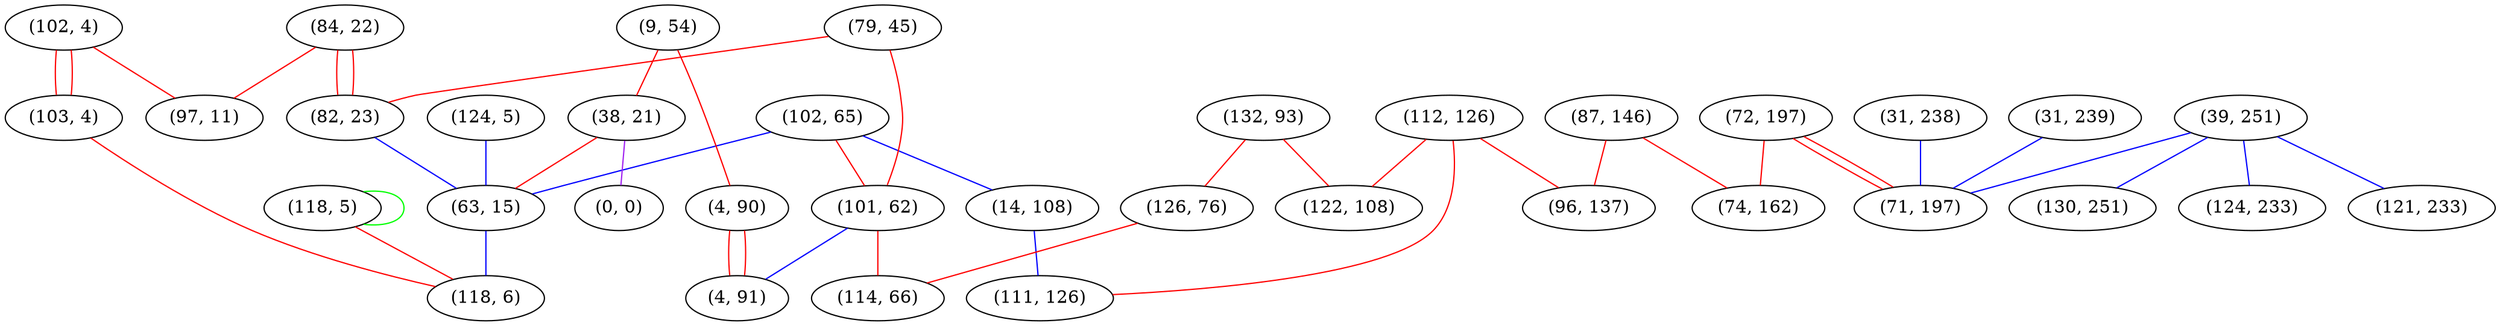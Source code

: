 graph "" {
"(124, 5)";
"(84, 22)";
"(112, 126)";
"(102, 65)";
"(31, 239)";
"(14, 108)";
"(72, 197)";
"(132, 93)";
"(126, 76)";
"(79, 45)";
"(9, 54)";
"(38, 21)";
"(4, 90)";
"(31, 238)";
"(87, 146)";
"(101, 62)";
"(0, 0)";
"(102, 4)";
"(39, 251)";
"(4, 91)";
"(103, 4)";
"(71, 197)";
"(118, 5)";
"(96, 137)";
"(130, 251)";
"(74, 162)";
"(82, 23)";
"(114, 66)";
"(111, 126)";
"(124, 233)";
"(63, 15)";
"(121, 233)";
"(118, 6)";
"(97, 11)";
"(122, 108)";
"(124, 5)" -- "(63, 15)"  [color=blue, key=0, weight=3];
"(84, 22)" -- "(82, 23)"  [color=red, key=0, weight=1];
"(84, 22)" -- "(82, 23)"  [color=red, key=1, weight=1];
"(84, 22)" -- "(97, 11)"  [color=red, key=0, weight=1];
"(112, 126)" -- "(96, 137)"  [color=red, key=0, weight=1];
"(112, 126)" -- "(111, 126)"  [color=red, key=0, weight=1];
"(112, 126)" -- "(122, 108)"  [color=red, key=0, weight=1];
"(102, 65)" -- "(101, 62)"  [color=red, key=0, weight=1];
"(102, 65)" -- "(14, 108)"  [color=blue, key=0, weight=3];
"(102, 65)" -- "(63, 15)"  [color=blue, key=0, weight=3];
"(31, 239)" -- "(71, 197)"  [color=blue, key=0, weight=3];
"(14, 108)" -- "(111, 126)"  [color=blue, key=0, weight=3];
"(72, 197)" -- "(71, 197)"  [color=red, key=0, weight=1];
"(72, 197)" -- "(71, 197)"  [color=red, key=1, weight=1];
"(72, 197)" -- "(74, 162)"  [color=red, key=0, weight=1];
"(132, 93)" -- "(126, 76)"  [color=red, key=0, weight=1];
"(132, 93)" -- "(122, 108)"  [color=red, key=0, weight=1];
"(126, 76)" -- "(114, 66)"  [color=red, key=0, weight=1];
"(79, 45)" -- "(101, 62)"  [color=red, key=0, weight=1];
"(79, 45)" -- "(82, 23)"  [color=red, key=0, weight=1];
"(9, 54)" -- "(4, 90)"  [color=red, key=0, weight=1];
"(9, 54)" -- "(38, 21)"  [color=red, key=0, weight=1];
"(38, 21)" -- "(0, 0)"  [color=purple, key=0, weight=4];
"(38, 21)" -- "(63, 15)"  [color=red, key=0, weight=1];
"(4, 90)" -- "(4, 91)"  [color=red, key=0, weight=1];
"(4, 90)" -- "(4, 91)"  [color=red, key=1, weight=1];
"(31, 238)" -- "(71, 197)"  [color=blue, key=0, weight=3];
"(87, 146)" -- "(96, 137)"  [color=red, key=0, weight=1];
"(87, 146)" -- "(74, 162)"  [color=red, key=0, weight=1];
"(101, 62)" -- "(4, 91)"  [color=blue, key=0, weight=3];
"(101, 62)" -- "(114, 66)"  [color=red, key=0, weight=1];
"(102, 4)" -- "(103, 4)"  [color=red, key=0, weight=1];
"(102, 4)" -- "(103, 4)"  [color=red, key=1, weight=1];
"(102, 4)" -- "(97, 11)"  [color=red, key=0, weight=1];
"(39, 251)" -- "(130, 251)"  [color=blue, key=0, weight=3];
"(39, 251)" -- "(71, 197)"  [color=blue, key=0, weight=3];
"(39, 251)" -- "(124, 233)"  [color=blue, key=0, weight=3];
"(39, 251)" -- "(121, 233)"  [color=blue, key=0, weight=3];
"(103, 4)" -- "(118, 6)"  [color=red, key=0, weight=1];
"(118, 5)" -- "(118, 5)"  [color=green, key=0, weight=2];
"(118, 5)" -- "(118, 6)"  [color=red, key=0, weight=1];
"(82, 23)" -- "(63, 15)"  [color=blue, key=0, weight=3];
"(63, 15)" -- "(118, 6)"  [color=blue, key=0, weight=3];
}
